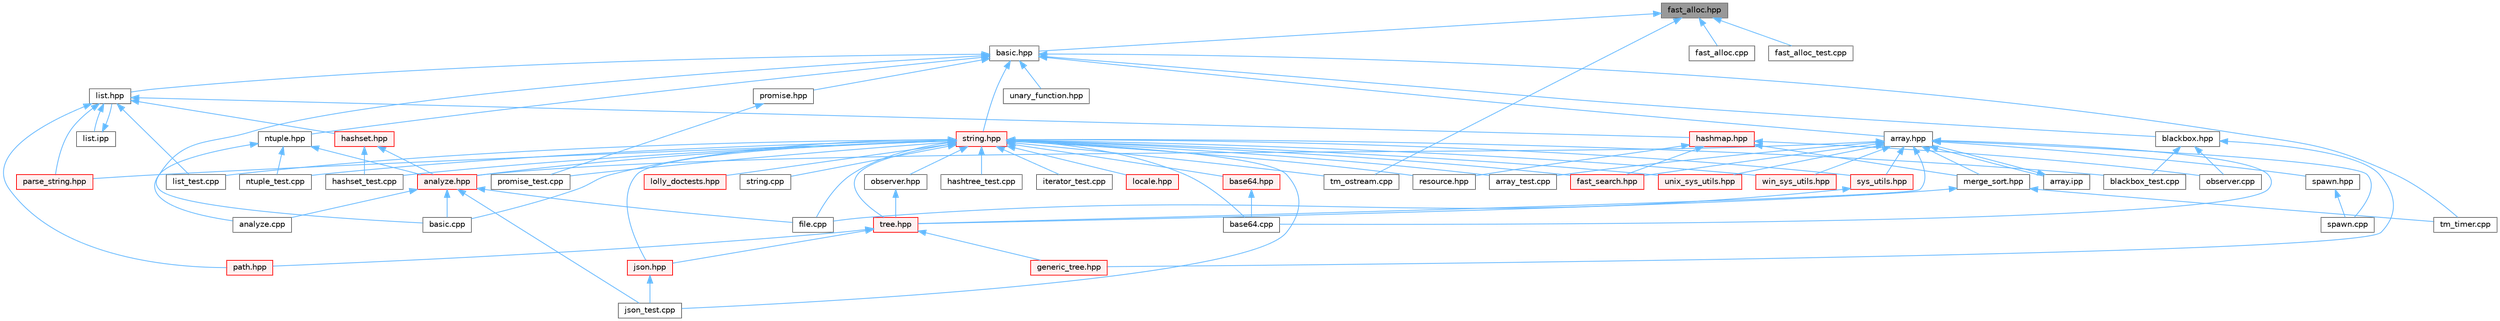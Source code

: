 digraph "fast_alloc.hpp"
{
 // LATEX_PDF_SIZE
  bgcolor="transparent";
  edge [fontname=Helvetica,fontsize=10,labelfontname=Helvetica,labelfontsize=10];
  node [fontname=Helvetica,fontsize=10,shape=box,height=0.2,width=0.4];
  Node1 [label="fast_alloc.hpp",height=0.2,width=0.4,color="gray40", fillcolor="grey60", style="filled", fontcolor="black",tooltip=" "];
  Node1 -> Node2 [dir="back",color="steelblue1",style="solid"];
  Node2 [label="basic.hpp",height=0.2,width=0.4,color="grey40", fillcolor="white", style="filled",URL="$basic_8hpp.html",tooltip=" "];
  Node2 -> Node3 [dir="back",color="steelblue1",style="solid"];
  Node3 [label="array.hpp",height=0.2,width=0.4,color="grey40", fillcolor="white", style="filled",URL="$array_8hpp.html",tooltip=" "];
  Node3 -> Node4 [dir="back",color="steelblue1",style="solid"];
  Node4 [label="analyze.hpp",height=0.2,width=0.4,color="red", fillcolor="#FFF0F0", style="filled",URL="$analyze_8hpp.html",tooltip=" "];
  Node4 -> Node5 [dir="back",color="steelblue1",style="solid"];
  Node5 [label="analyze.cpp",height=0.2,width=0.4,color="grey40", fillcolor="white", style="filled",URL="$analyze_8cpp.html",tooltip=" "];
  Node4 -> Node7 [dir="back",color="steelblue1",style="solid"];
  Node7 [label="basic.cpp",height=0.2,width=0.4,color="grey40", fillcolor="white", style="filled",URL="$basic_8cpp.html",tooltip=" "];
  Node4 -> Node10 [dir="back",color="steelblue1",style="solid"];
  Node10 [label="file.cpp",height=0.2,width=0.4,color="grey40", fillcolor="white", style="filled",URL="$file_8cpp.html",tooltip=" "];
  Node4 -> Node13 [dir="back",color="steelblue1",style="solid"];
  Node13 [label="json_test.cpp",height=0.2,width=0.4,color="grey40", fillcolor="white", style="filled",URL="$json__test_8cpp.html",tooltip=" "];
  Node3 -> Node21 [dir="back",color="steelblue1",style="solid"];
  Node21 [label="array.ipp",height=0.2,width=0.4,color="grey40", fillcolor="white", style="filled",URL="$array_8ipp.html",tooltip=" "];
  Node21 -> Node3 [dir="back",color="steelblue1",style="solid"];
  Node3 -> Node22 [dir="back",color="steelblue1",style="solid"];
  Node22 [label="array_test.cpp",height=0.2,width=0.4,color="grey40", fillcolor="white", style="filled",URL="$array__test_8cpp.html",tooltip=" "];
  Node3 -> Node23 [dir="back",color="steelblue1",style="solid"];
  Node23 [label="base64.cpp",height=0.2,width=0.4,color="grey40", fillcolor="white", style="filled",URL="$base64_8cpp.html",tooltip=" "];
  Node3 -> Node24 [dir="back",color="steelblue1",style="solid"];
  Node24 [label="fast_search.hpp",height=0.2,width=0.4,color="red", fillcolor="#FFF0F0", style="filled",URL="$fast__search_8hpp.html",tooltip=" "];
  Node3 -> Node26 [dir="back",color="steelblue1",style="solid"];
  Node26 [label="merge_sort.hpp",height=0.2,width=0.4,color="grey40", fillcolor="white", style="filled",URL="$merge__sort_8hpp.html",tooltip=" "];
  Node26 -> Node27 [dir="back",color="steelblue1",style="solid"];
  Node27 [label="tm_timer.cpp",height=0.2,width=0.4,color="grey40", fillcolor="white", style="filled",URL="$tm__timer_8cpp.html",tooltip=" "];
  Node26 -> Node28 [dir="back",color="steelblue1",style="solid"];
  Node28 [label="tree.hpp",height=0.2,width=0.4,color="red", fillcolor="#FFF0F0", style="filled",URL="$tree_8hpp.html",tooltip=" "];
  Node28 -> Node30 [dir="back",color="steelblue1",style="solid"];
  Node30 [label="generic_tree.hpp",height=0.2,width=0.4,color="red", fillcolor="#FFF0F0", style="filled",URL="$generic__tree_8hpp.html",tooltip=" "];
  Node28 -> Node36 [dir="back",color="steelblue1",style="solid"];
  Node36 [label="json.hpp",height=0.2,width=0.4,color="red", fillcolor="#FFF0F0", style="filled",URL="$json_8hpp.html",tooltip=" "];
  Node36 -> Node13 [dir="back",color="steelblue1",style="solid"];
  Node28 -> Node37 [dir="back",color="steelblue1",style="solid"];
  Node37 [label="path.hpp",height=0.2,width=0.4,color="red", fillcolor="#FFF0F0", style="filled",URL="$path_8hpp.html",tooltip=" "];
  Node3 -> Node56 [dir="back",color="steelblue1",style="solid"];
  Node56 [label="spawn.cpp",height=0.2,width=0.4,color="grey40", fillcolor="white", style="filled",URL="$spawn_8cpp.html",tooltip=" "];
  Node3 -> Node57 [dir="back",color="steelblue1",style="solid"];
  Node57 [label="spawn.hpp",height=0.2,width=0.4,color="grey40", fillcolor="white", style="filled",URL="$spawn_8hpp.html",tooltip=" "];
  Node57 -> Node56 [dir="back",color="steelblue1",style="solid"];
  Node3 -> Node58 [dir="back",color="steelblue1",style="solid"];
  Node58 [label="sys_utils.hpp",height=0.2,width=0.4,color="red", fillcolor="#FFF0F0", style="filled",URL="$sys__utils_8hpp.html",tooltip=" "];
  Node58 -> Node10 [dir="back",color="steelblue1",style="solid"];
  Node3 -> Node28 [dir="back",color="steelblue1",style="solid"];
  Node3 -> Node63 [dir="back",color="steelblue1",style="solid"];
  Node63 [label="unix_sys_utils.hpp",height=0.2,width=0.4,color="red", fillcolor="#FFF0F0", style="filled",URL="$unix__sys__utils_8hpp.html",tooltip=" "];
  Node3 -> Node64 [dir="back",color="steelblue1",style="solid"];
  Node64 [label="win_sys_utils.hpp",height=0.2,width=0.4,color="red", fillcolor="#FFF0F0", style="filled",URL="$win__sys__utils_8hpp.html",tooltip=" "];
  Node2 -> Node7 [dir="back",color="steelblue1",style="solid"];
  Node2 -> Node65 [dir="back",color="steelblue1",style="solid"];
  Node65 [label="blackbox.hpp",height=0.2,width=0.4,color="grey40", fillcolor="white", style="filled",URL="$blackbox_8hpp.html",tooltip=" "];
  Node65 -> Node66 [dir="back",color="steelblue1",style="solid"];
  Node66 [label="blackbox_test.cpp",height=0.2,width=0.4,color="grey40", fillcolor="white", style="filled",URL="$blackbox__test_8cpp.html",tooltip=" "];
  Node65 -> Node30 [dir="back",color="steelblue1",style="solid"];
  Node65 -> Node41 [dir="back",color="steelblue1",style="solid"];
  Node41 [label="observer.cpp",height=0.2,width=0.4,color="grey40", fillcolor="white", style="filled",URL="$observer_8cpp.html",tooltip=" "];
  Node2 -> Node67 [dir="back",color="steelblue1",style="solid"];
  Node67 [label="list.hpp",height=0.2,width=0.4,color="grey40", fillcolor="white", style="filled",URL="$list_8hpp.html",tooltip=" "];
  Node67 -> Node68 [dir="back",color="steelblue1",style="solid"];
  Node68 [label="hashmap.hpp",height=0.2,width=0.4,color="red", fillcolor="#FFF0F0", style="filled",URL="$hashmap_8hpp.html",tooltip=" "];
  Node68 -> Node24 [dir="back",color="steelblue1",style="solid"];
  Node68 -> Node26 [dir="back",color="steelblue1",style="solid"];
  Node68 -> Node41 [dir="back",color="steelblue1",style="solid"];
  Node68 -> Node84 [dir="back",color="steelblue1",style="solid"];
  Node84 [label="resource.hpp",height=0.2,width=0.4,color="grey40", fillcolor="white", style="filled",URL="$resource_8hpp.html",tooltip=" "];
  Node67 -> Node85 [dir="back",color="steelblue1",style="solid"];
  Node85 [label="hashset.hpp",height=0.2,width=0.4,color="red", fillcolor="#FFF0F0", style="filled",URL="$hashset_8hpp.html",tooltip=" "];
  Node85 -> Node4 [dir="back",color="steelblue1",style="solid"];
  Node85 -> Node87 [dir="back",color="steelblue1",style="solid"];
  Node87 [label="hashset_test.cpp",height=0.2,width=0.4,color="grey40", fillcolor="white", style="filled",URL="$hashset__test_8cpp.html",tooltip=" "];
  Node67 -> Node88 [dir="back",color="steelblue1",style="solid"];
  Node88 [label="list.ipp",height=0.2,width=0.4,color="grey40", fillcolor="white", style="filled",URL="$list_8ipp.html",tooltip=" "];
  Node88 -> Node67 [dir="back",color="steelblue1",style="solid"];
  Node67 -> Node89 [dir="back",color="steelblue1",style="solid"];
  Node89 [label="list_test.cpp",height=0.2,width=0.4,color="grey40", fillcolor="white", style="filled",URL="$list__test_8cpp.html",tooltip=" "];
  Node67 -> Node90 [dir="back",color="steelblue1",style="solid"];
  Node90 [label="parse_string.hpp",height=0.2,width=0.4,color="red", fillcolor="#FFF0F0", style="filled",URL="$parse__string_8hpp.html",tooltip=" "];
  Node67 -> Node37 [dir="back",color="steelblue1",style="solid"];
  Node2 -> Node92 [dir="back",color="steelblue1",style="solid"];
  Node92 [label="ntuple.hpp",height=0.2,width=0.4,color="grey40", fillcolor="white", style="filled",URL="$ntuple_8hpp.html",tooltip=" "];
  Node92 -> Node5 [dir="back",color="steelblue1",style="solid"];
  Node92 -> Node4 [dir="back",color="steelblue1",style="solid"];
  Node92 -> Node93 [dir="back",color="steelblue1",style="solid"];
  Node93 [label="ntuple_test.cpp",height=0.2,width=0.4,color="grey40", fillcolor="white", style="filled",URL="$ntuple__test_8cpp.html",tooltip=" "];
  Node2 -> Node94 [dir="back",color="steelblue1",style="solid"];
  Node94 [label="promise.hpp",height=0.2,width=0.4,color="grey40", fillcolor="white", style="filled",URL="$promise_8hpp.html",tooltip=" "];
  Node94 -> Node95 [dir="back",color="steelblue1",style="solid"];
  Node95 [label="promise_test.cpp",height=0.2,width=0.4,color="grey40", fillcolor="white", style="filled",URL="$promise__test_8cpp.html",tooltip=" "];
  Node2 -> Node96 [dir="back",color="steelblue1",style="solid"];
  Node96 [label="string.hpp",height=0.2,width=0.4,color="red", fillcolor="#FFF0F0", style="filled",URL="$string_8hpp.html",tooltip=" "];
  Node96 -> Node4 [dir="back",color="steelblue1",style="solid"];
  Node96 -> Node22 [dir="back",color="steelblue1",style="solid"];
  Node96 -> Node23 [dir="back",color="steelblue1",style="solid"];
  Node96 -> Node97 [dir="back",color="steelblue1",style="solid"];
  Node97 [label="base64.hpp",height=0.2,width=0.4,color="red", fillcolor="#FFF0F0", style="filled",URL="$base64_8hpp.html",tooltip=" "];
  Node97 -> Node23 [dir="back",color="steelblue1",style="solid"];
  Node96 -> Node7 [dir="back",color="steelblue1",style="solid"];
  Node96 -> Node66 [dir="back",color="steelblue1",style="solid"];
  Node96 -> Node24 [dir="back",color="steelblue1",style="solid"];
  Node96 -> Node10 [dir="back",color="steelblue1",style="solid"];
  Node96 -> Node87 [dir="back",color="steelblue1",style="solid"];
  Node96 -> Node77 [dir="back",color="steelblue1",style="solid"];
  Node77 [label="hashtree_test.cpp",height=0.2,width=0.4,color="grey40", fillcolor="white", style="filled",URL="$hashtree__test_8cpp.html",tooltip=" "];
  Node96 -> Node80 [dir="back",color="steelblue1",style="solid"];
  Node80 [label="iterator_test.cpp",height=0.2,width=0.4,color="grey40", fillcolor="white", style="filled",URL="$iterator__test_8cpp.html",tooltip=" "];
  Node96 -> Node36 [dir="back",color="steelblue1",style="solid"];
  Node96 -> Node13 [dir="back",color="steelblue1",style="solid"];
  Node96 -> Node89 [dir="back",color="steelblue1",style="solid"];
  Node96 -> Node99 [dir="back",color="steelblue1",style="solid"];
  Node99 [label="locale.hpp",height=0.2,width=0.4,color="red", fillcolor="#FFF0F0", style="filled",URL="$locale_8hpp.html",tooltip=" "];
  Node96 -> Node100 [dir="back",color="steelblue1",style="solid"];
  Node100 [label="lolly_doctests.hpp",height=0.2,width=0.4,color="red", fillcolor="#FFF0F0", style="filled",URL="$lolly__doctests_8hpp.html",tooltip=" "];
  Node96 -> Node93 [dir="back",color="steelblue1",style="solid"];
  Node96 -> Node105 [dir="back",color="steelblue1",style="solid"];
  Node105 [label="observer.hpp",height=0.2,width=0.4,color="grey40", fillcolor="white", style="filled",URL="$observer_8hpp.html",tooltip=" "];
  Node105 -> Node28 [dir="back",color="steelblue1",style="solid"];
  Node96 -> Node90 [dir="back",color="steelblue1",style="solid"];
  Node96 -> Node95 [dir="back",color="steelblue1",style="solid"];
  Node96 -> Node84 [dir="back",color="steelblue1",style="solid"];
  Node96 -> Node106 [dir="back",color="steelblue1",style="solid"];
  Node106 [label="string.cpp",height=0.2,width=0.4,color="grey40", fillcolor="white", style="filled",URL="$string_8cpp.html",tooltip=" "];
  Node96 -> Node58 [dir="back",color="steelblue1",style="solid"];
  Node96 -> Node109 [dir="back",color="steelblue1",style="solid"];
  Node109 [label="tm_ostream.cpp",height=0.2,width=0.4,color="grey40", fillcolor="white", style="filled",URL="$tm__ostream_8cpp.html",tooltip=" "];
  Node96 -> Node28 [dir="back",color="steelblue1",style="solid"];
  Node96 -> Node63 [dir="back",color="steelblue1",style="solid"];
  Node96 -> Node64 [dir="back",color="steelblue1",style="solid"];
  Node2 -> Node27 [dir="back",color="steelblue1",style="solid"];
  Node2 -> Node111 [dir="back",color="steelblue1",style="solid"];
  Node111 [label="unary_function.hpp",height=0.2,width=0.4,color="grey40", fillcolor="white", style="filled",URL="$unary__function_8hpp.html",tooltip=" "];
  Node1 -> Node112 [dir="back",color="steelblue1",style="solid"];
  Node112 [label="fast_alloc.cpp",height=0.2,width=0.4,color="grey40", fillcolor="white", style="filled",URL="$fast__alloc_8cpp.html",tooltip=" "];
  Node1 -> Node102 [dir="back",color="steelblue1",style="solid"];
  Node102 [label="fast_alloc_test.cpp",height=0.2,width=0.4,color="grey40", fillcolor="white", style="filled",URL="$fast__alloc__test_8cpp.html",tooltip=" "];
  Node1 -> Node109 [dir="back",color="steelblue1",style="solid"];
}

